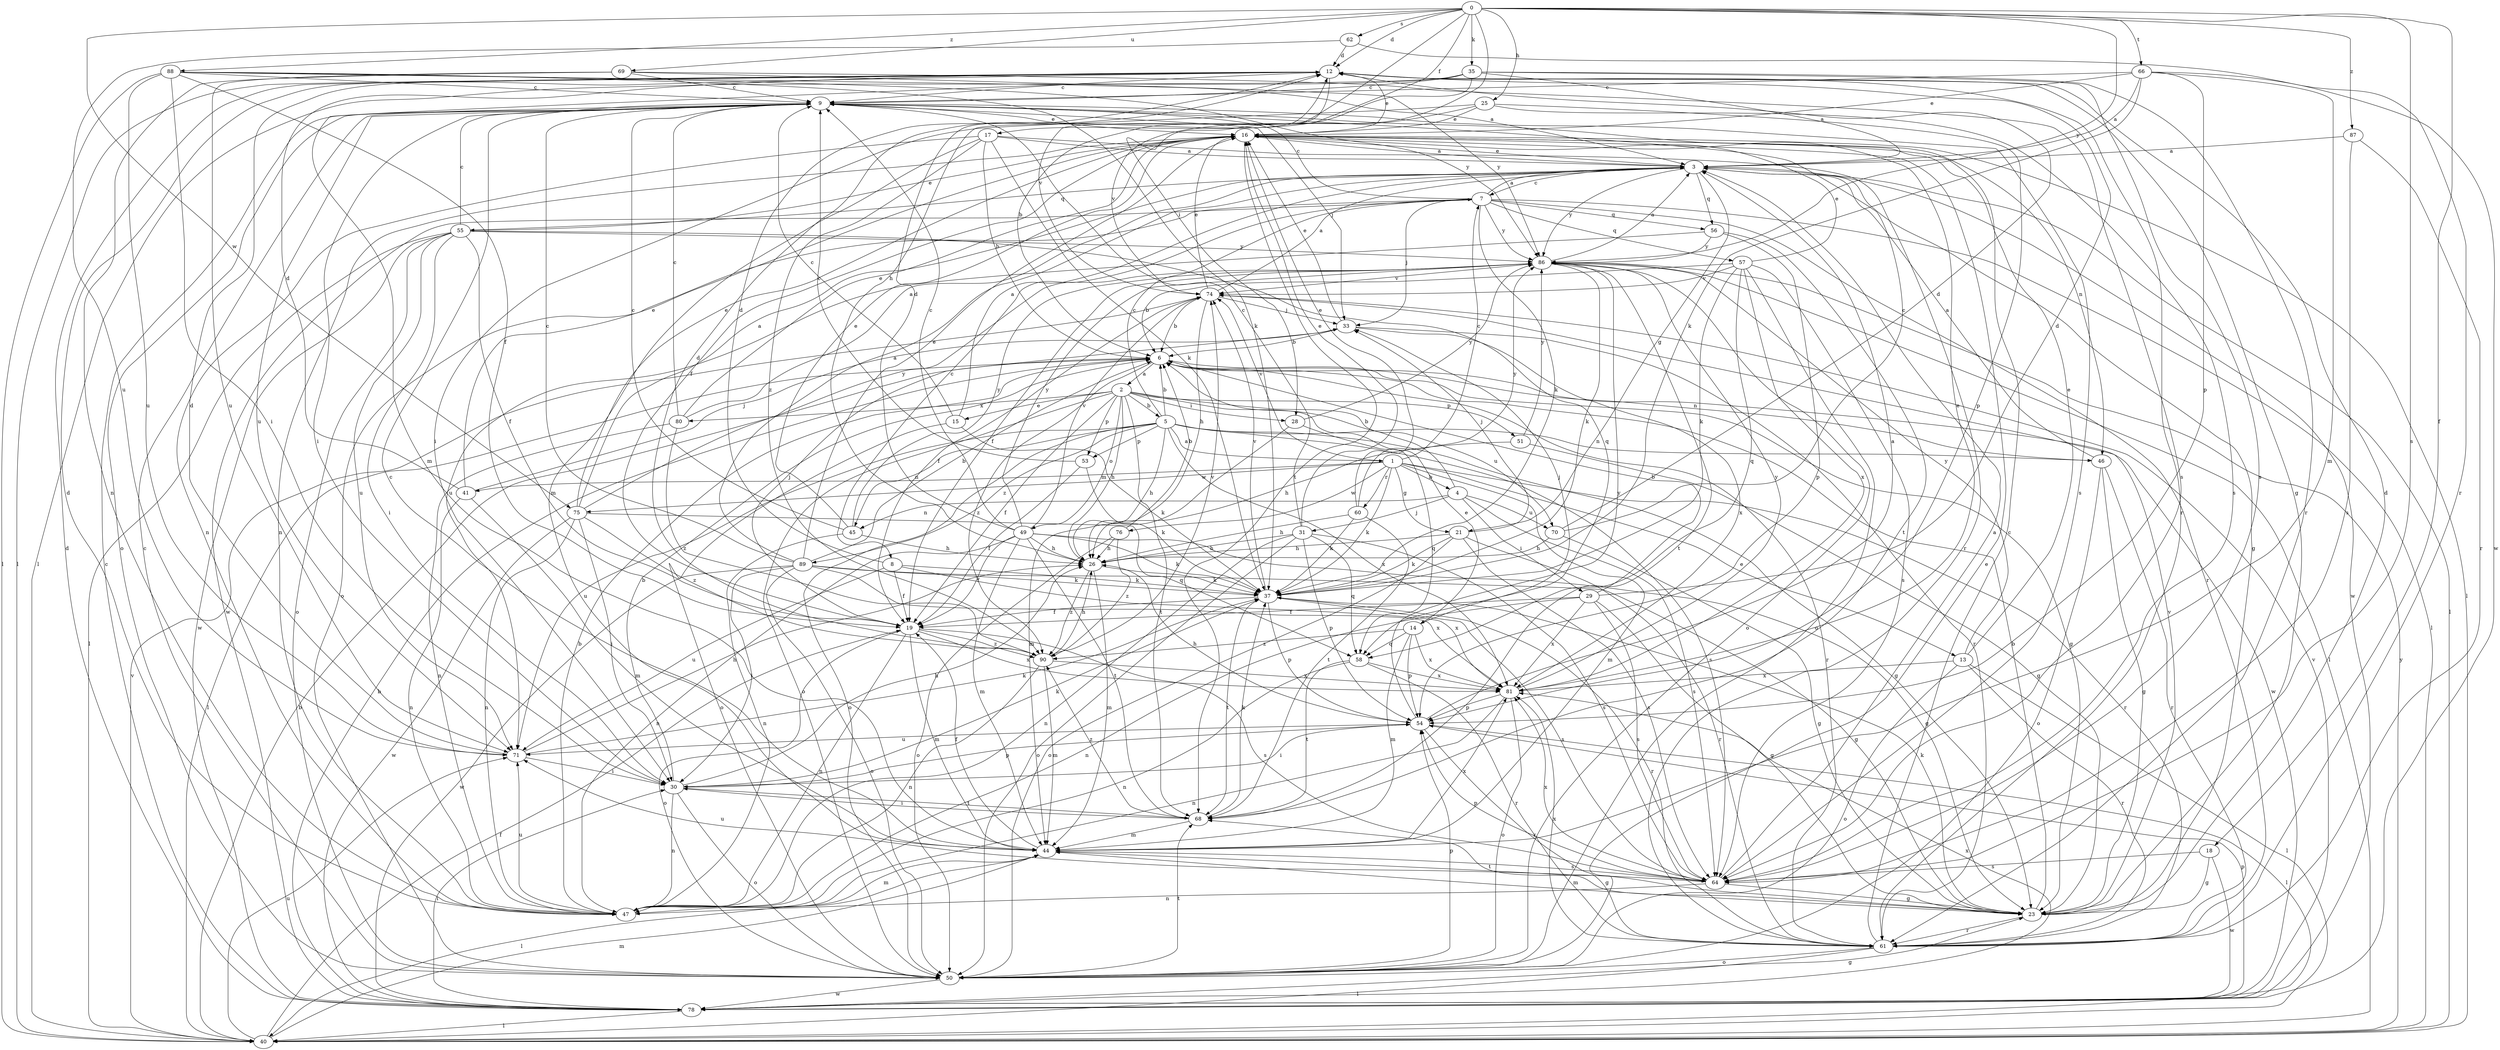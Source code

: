strict digraph  {
0;
1;
2;
3;
4;
5;
6;
7;
8;
9;
12;
13;
14;
15;
16;
17;
18;
19;
21;
23;
25;
26;
28;
29;
30;
31;
33;
35;
37;
40;
41;
44;
45;
46;
47;
49;
50;
51;
53;
54;
55;
56;
57;
58;
60;
61;
62;
64;
66;
68;
69;
70;
71;
74;
75;
76;
78;
80;
81;
86;
87;
88;
89;
90;
0 -> 12  [label=d];
0 -> 17  [label=f];
0 -> 18  [label=f];
0 -> 25  [label=h];
0 -> 26  [label=h];
0 -> 28  [label=i];
0 -> 35  [label=k];
0 -> 62  [label=s];
0 -> 64  [label=s];
0 -> 66  [label=t];
0 -> 69  [label=u];
0 -> 75  [label=w];
0 -> 86  [label=y];
0 -> 87  [label=z];
0 -> 88  [label=z];
1 -> 4  [label=b];
1 -> 7  [label=c];
1 -> 13  [label=e];
1 -> 21  [label=g];
1 -> 37  [label=k];
1 -> 41  [label=m];
1 -> 44  [label=m];
1 -> 60  [label=r];
1 -> 61  [label=r];
1 -> 74  [label=v];
1 -> 75  [label=w];
1 -> 76  [label=w];
2 -> 5  [label=b];
2 -> 14  [label=e];
2 -> 15  [label=e];
2 -> 19  [label=f];
2 -> 26  [label=h];
2 -> 28  [label=i];
2 -> 49  [label=o];
2 -> 50  [label=o];
2 -> 51  [label=p];
2 -> 53  [label=p];
2 -> 68  [label=t];
2 -> 70  [label=u];
2 -> 80  [label=x];
3 -> 7  [label=c];
3 -> 16  [label=e];
3 -> 21  [label=g];
3 -> 23  [label=g];
3 -> 40  [label=l];
3 -> 55  [label=q];
3 -> 56  [label=q];
3 -> 78  [label=w];
3 -> 86  [label=y];
4 -> 6  [label=b];
4 -> 29  [label=i];
4 -> 31  [label=j];
4 -> 45  [label=n];
4 -> 64  [label=s];
4 -> 70  [label=u];
5 -> 1  [label=a];
5 -> 6  [label=b];
5 -> 7  [label=c];
5 -> 23  [label=g];
5 -> 26  [label=h];
5 -> 45  [label=n];
5 -> 46  [label=n];
5 -> 50  [label=o];
5 -> 53  [label=p];
5 -> 64  [label=s];
5 -> 71  [label=u];
5 -> 81  [label=x];
5 -> 89  [label=z];
6 -> 2  [label=a];
6 -> 23  [label=g];
6 -> 40  [label=l];
6 -> 46  [label=n];
6 -> 61  [label=r];
6 -> 78  [label=w];
6 -> 90  [label=z];
7 -> 3  [label=a];
7 -> 8  [label=c];
7 -> 9  [label=c];
7 -> 33  [label=j];
7 -> 37  [label=k];
7 -> 40  [label=l];
7 -> 50  [label=o];
7 -> 56  [label=q];
7 -> 57  [label=q];
7 -> 61  [label=r];
7 -> 78  [label=w];
7 -> 86  [label=y];
8 -> 12  [label=d];
8 -> 19  [label=f];
8 -> 37  [label=k];
8 -> 71  [label=u];
8 -> 81  [label=x];
9 -> 16  [label=e];
9 -> 30  [label=i];
9 -> 33  [label=j];
9 -> 50  [label=o];
9 -> 64  [label=s];
9 -> 71  [label=u];
12 -> 9  [label=c];
12 -> 16  [label=e];
12 -> 23  [label=g];
12 -> 40  [label=l];
12 -> 61  [label=r];
12 -> 74  [label=v];
13 -> 16  [label=e];
13 -> 40  [label=l];
13 -> 50  [label=o];
13 -> 61  [label=r];
13 -> 81  [label=x];
13 -> 86  [label=y];
14 -> 33  [label=j];
14 -> 44  [label=m];
14 -> 54  [label=p];
14 -> 58  [label=q];
14 -> 81  [label=x];
14 -> 90  [label=z];
15 -> 3  [label=a];
15 -> 9  [label=c];
15 -> 37  [label=k];
15 -> 50  [label=o];
16 -> 3  [label=a];
16 -> 19  [label=f];
16 -> 40  [label=l];
16 -> 46  [label=n];
16 -> 47  [label=n];
16 -> 68  [label=t];
17 -> 3  [label=a];
17 -> 6  [label=b];
17 -> 37  [label=k];
17 -> 44  [label=m];
17 -> 47  [label=n];
17 -> 61  [label=r];
17 -> 90  [label=z];
18 -> 23  [label=g];
18 -> 64  [label=s];
18 -> 78  [label=w];
19 -> 33  [label=j];
19 -> 44  [label=m];
19 -> 47  [label=n];
19 -> 50  [label=o];
19 -> 64  [label=s];
19 -> 81  [label=x];
19 -> 90  [label=z];
21 -> 26  [label=h];
21 -> 33  [label=j];
21 -> 37  [label=k];
21 -> 50  [label=o];
21 -> 61  [label=r];
21 -> 64  [label=s];
23 -> 6  [label=b];
23 -> 12  [label=d];
23 -> 37  [label=k];
23 -> 44  [label=m];
23 -> 61  [label=r];
23 -> 68  [label=t];
23 -> 74  [label=v];
25 -> 16  [label=e];
25 -> 30  [label=i];
25 -> 54  [label=p];
25 -> 64  [label=s];
25 -> 74  [label=v];
26 -> 37  [label=k];
26 -> 44  [label=m];
26 -> 90  [label=z];
28 -> 44  [label=m];
28 -> 58  [label=q];
28 -> 86  [label=y];
29 -> 6  [label=b];
29 -> 12  [label=d];
29 -> 19  [label=f];
29 -> 23  [label=g];
29 -> 47  [label=n];
29 -> 64  [label=s];
29 -> 81  [label=x];
30 -> 6  [label=b];
30 -> 26  [label=h];
30 -> 37  [label=k];
30 -> 47  [label=n];
30 -> 50  [label=o];
30 -> 54  [label=p];
30 -> 68  [label=t];
31 -> 9  [label=c];
31 -> 16  [label=e];
31 -> 26  [label=h];
31 -> 47  [label=n];
31 -> 50  [label=o];
31 -> 54  [label=p];
31 -> 58  [label=q];
31 -> 64  [label=s];
33 -> 6  [label=b];
33 -> 16  [label=e];
33 -> 61  [label=r];
33 -> 81  [label=x];
35 -> 3  [label=a];
35 -> 6  [label=b];
35 -> 9  [label=c];
35 -> 40  [label=l];
35 -> 44  [label=m];
35 -> 61  [label=r];
35 -> 64  [label=s];
37 -> 19  [label=f];
37 -> 54  [label=p];
37 -> 61  [label=r];
37 -> 64  [label=s];
37 -> 68  [label=t];
37 -> 74  [label=v];
40 -> 6  [label=b];
40 -> 19  [label=f];
40 -> 44  [label=m];
40 -> 71  [label=u];
40 -> 74  [label=v];
40 -> 86  [label=y];
41 -> 12  [label=d];
41 -> 16  [label=e];
41 -> 33  [label=j];
41 -> 44  [label=m];
41 -> 47  [label=n];
44 -> 9  [label=c];
44 -> 19  [label=f];
44 -> 23  [label=g];
44 -> 40  [label=l];
44 -> 64  [label=s];
44 -> 81  [label=x];
45 -> 9  [label=c];
45 -> 16  [label=e];
45 -> 26  [label=h];
45 -> 47  [label=n];
45 -> 86  [label=y];
46 -> 3  [label=a];
46 -> 23  [label=g];
46 -> 50  [label=o];
46 -> 61  [label=r];
47 -> 6  [label=b];
47 -> 12  [label=d];
47 -> 44  [label=m];
47 -> 71  [label=u];
49 -> 9  [label=c];
49 -> 12  [label=d];
49 -> 19  [label=f];
49 -> 23  [label=g];
49 -> 26  [label=h];
49 -> 37  [label=k];
49 -> 44  [label=m];
49 -> 47  [label=n];
49 -> 68  [label=t];
49 -> 74  [label=v];
49 -> 86  [label=y];
50 -> 9  [label=c];
50 -> 16  [label=e];
50 -> 54  [label=p];
50 -> 68  [label=t];
50 -> 78  [label=w];
51 -> 23  [label=g];
51 -> 26  [label=h];
51 -> 86  [label=y];
53 -> 9  [label=c];
53 -> 19  [label=f];
53 -> 37  [label=k];
54 -> 3  [label=a];
54 -> 26  [label=h];
54 -> 30  [label=i];
54 -> 40  [label=l];
54 -> 61  [label=r];
54 -> 71  [label=u];
54 -> 86  [label=y];
55 -> 9  [label=c];
55 -> 16  [label=e];
55 -> 19  [label=f];
55 -> 30  [label=i];
55 -> 40  [label=l];
55 -> 50  [label=o];
55 -> 58  [label=q];
55 -> 71  [label=u];
55 -> 78  [label=w];
55 -> 86  [label=y];
56 -> 54  [label=p];
56 -> 68  [label=t];
56 -> 71  [label=u];
56 -> 86  [label=y];
57 -> 6  [label=b];
57 -> 16  [label=e];
57 -> 37  [label=k];
57 -> 50  [label=o];
57 -> 58  [label=q];
57 -> 64  [label=s];
57 -> 74  [label=v];
57 -> 81  [label=x];
58 -> 47  [label=n];
58 -> 61  [label=r];
58 -> 68  [label=t];
58 -> 81  [label=x];
60 -> 16  [label=e];
60 -> 26  [label=h];
60 -> 37  [label=k];
60 -> 68  [label=t];
60 -> 86  [label=y];
61 -> 9  [label=c];
61 -> 40  [label=l];
61 -> 50  [label=o];
61 -> 81  [label=x];
62 -> 12  [label=d];
62 -> 61  [label=r];
62 -> 71  [label=u];
64 -> 3  [label=a];
64 -> 23  [label=g];
64 -> 47  [label=n];
64 -> 54  [label=p];
64 -> 71  [label=u];
64 -> 81  [label=x];
66 -> 3  [label=a];
66 -> 9  [label=c];
66 -> 16  [label=e];
66 -> 37  [label=k];
66 -> 44  [label=m];
66 -> 54  [label=p];
66 -> 78  [label=w];
68 -> 30  [label=i];
68 -> 37  [label=k];
68 -> 44  [label=m];
68 -> 90  [label=z];
69 -> 9  [label=c];
69 -> 47  [label=n];
69 -> 64  [label=s];
69 -> 71  [label=u];
69 -> 86  [label=y];
70 -> 9  [label=c];
70 -> 12  [label=d];
70 -> 23  [label=g];
70 -> 26  [label=h];
71 -> 12  [label=d];
71 -> 26  [label=h];
71 -> 30  [label=i];
71 -> 37  [label=k];
74 -> 3  [label=a];
74 -> 6  [label=b];
74 -> 16  [label=e];
74 -> 19  [label=f];
74 -> 26  [label=h];
74 -> 33  [label=j];
75 -> 3  [label=a];
75 -> 16  [label=e];
75 -> 30  [label=i];
75 -> 47  [label=n];
75 -> 58  [label=q];
75 -> 78  [label=w];
75 -> 86  [label=y];
75 -> 90  [label=z];
76 -> 6  [label=b];
76 -> 26  [label=h];
76 -> 50  [label=o];
76 -> 90  [label=z];
78 -> 6  [label=b];
78 -> 9  [label=c];
78 -> 12  [label=d];
78 -> 23  [label=g];
78 -> 30  [label=i];
78 -> 40  [label=l];
78 -> 54  [label=p];
78 -> 74  [label=v];
78 -> 81  [label=x];
80 -> 3  [label=a];
80 -> 9  [label=c];
80 -> 16  [label=e];
80 -> 47  [label=n];
80 -> 90  [label=z];
81 -> 16  [label=e];
81 -> 47  [label=n];
81 -> 50  [label=o];
81 -> 54  [label=p];
81 -> 86  [label=y];
86 -> 3  [label=a];
86 -> 19  [label=f];
86 -> 37  [label=k];
86 -> 40  [label=l];
86 -> 50  [label=o];
86 -> 68  [label=t];
86 -> 74  [label=v];
87 -> 3  [label=a];
87 -> 61  [label=r];
87 -> 64  [label=s];
88 -> 3  [label=a];
88 -> 9  [label=c];
88 -> 19  [label=f];
88 -> 30  [label=i];
88 -> 37  [label=k];
88 -> 40  [label=l];
88 -> 71  [label=u];
88 -> 86  [label=y];
89 -> 3  [label=a];
89 -> 6  [label=b];
89 -> 9  [label=c];
89 -> 16  [label=e];
89 -> 23  [label=g];
89 -> 30  [label=i];
89 -> 37  [label=k];
89 -> 50  [label=o];
89 -> 78  [label=w];
89 -> 81  [label=x];
90 -> 12  [label=d];
90 -> 26  [label=h];
90 -> 44  [label=m];
90 -> 47  [label=n];
90 -> 74  [label=v];
90 -> 81  [label=x];
}
